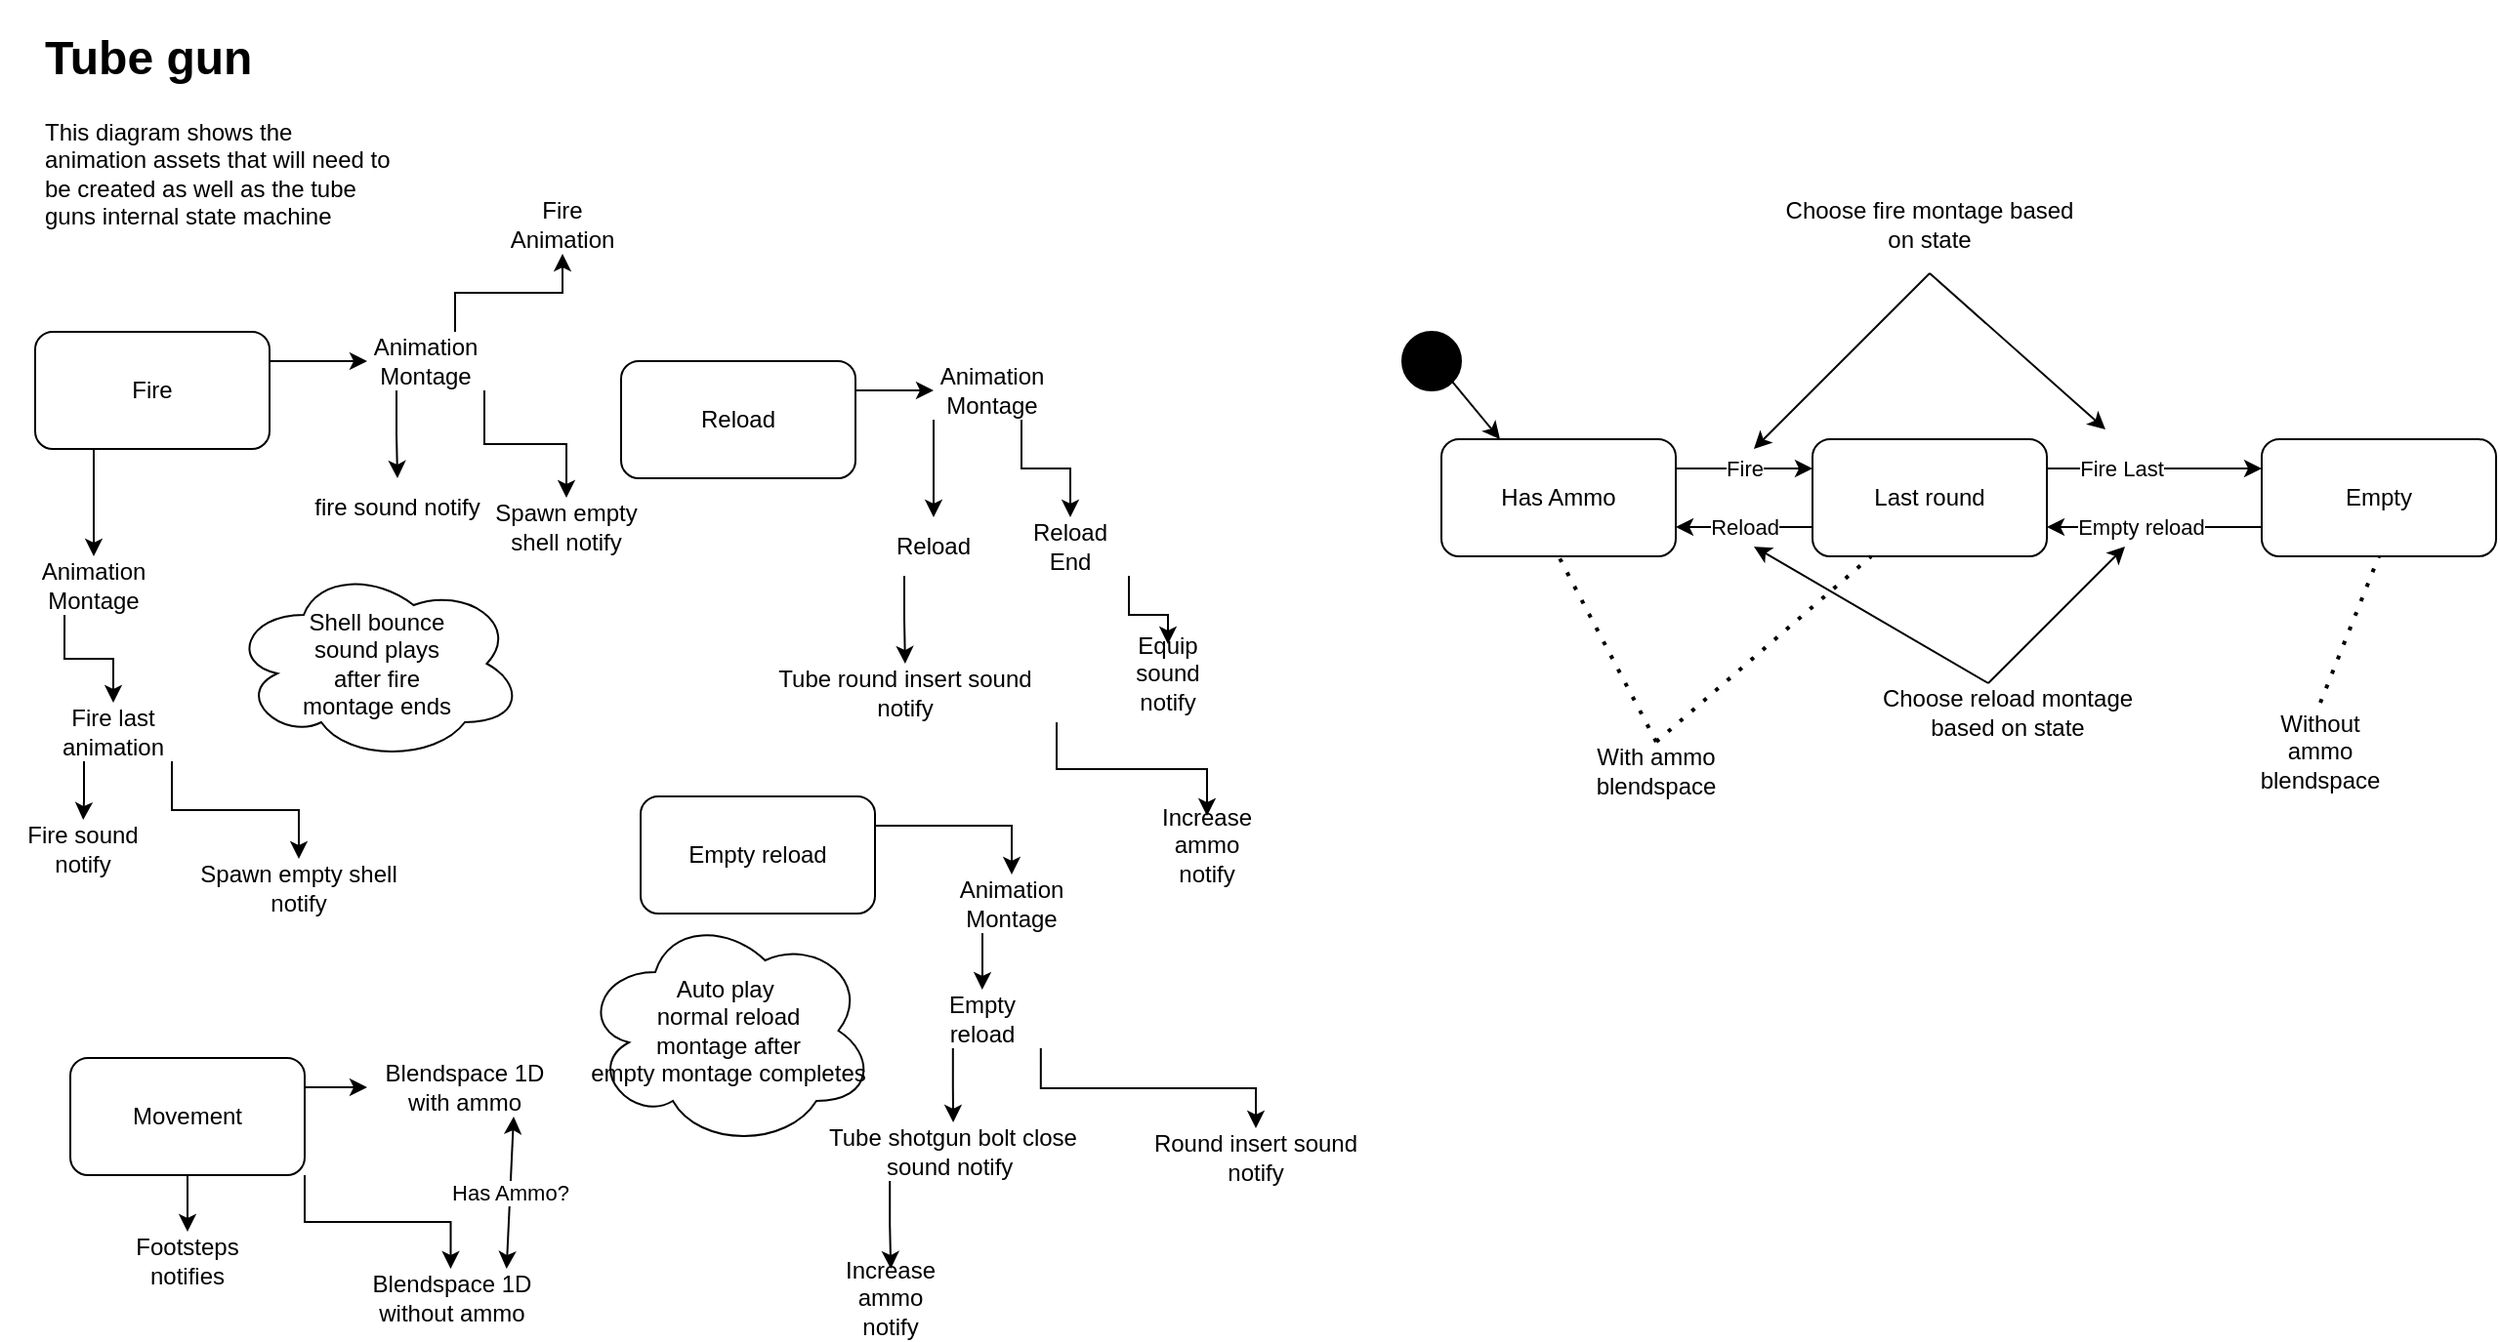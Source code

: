 <mxfile version="20.4.0" type="device"><diagram id="ZROpLfJ7MUWTpdQEd0pA" name="Page-1"><mxGraphModel dx="2031" dy="1141" grid="1" gridSize="10" guides="1" tooltips="1" connect="1" arrows="1" fold="1" page="1" pageScale="1" pageWidth="827" pageHeight="1169" math="0" shadow="0"><root><mxCell id="0"/><mxCell id="1" parent="0"/><mxCell id="Fxw2aBzcHhFggGc817k_-1" value="&lt;h1&gt;Tube gun&lt;/h1&gt;&lt;p&gt;This diagram shows the animation assets that will need to be created as well as the tube guns internal state machine&lt;/p&gt;" style="text;html=1;strokeColor=none;fillColor=none;spacing=5;spacingTop=-20;whiteSpace=wrap;overflow=hidden;rounded=0;" vertex="1" parent="1"><mxGeometry x="20" y="20" width="190" height="120" as="geometry"/></mxCell><mxCell id="Fxw2aBzcHhFggGc817k_-3" style="edgeStyle=orthogonalEdgeStyle;rounded=0;orthogonalLoop=1;jettySize=auto;html=1;exitX=1;exitY=0.25;exitDx=0;exitDy=0;" edge="1" parent="1" source="Fxw2aBzcHhFggGc817k_-2" target="Fxw2aBzcHhFggGc817k_-4"><mxGeometry relative="1" as="geometry"><mxPoint x="220" y="195" as="targetPoint"/></mxGeometry></mxCell><mxCell id="Fxw2aBzcHhFggGc817k_-45" style="edgeStyle=orthogonalEdgeStyle;rounded=0;orthogonalLoop=1;jettySize=auto;html=1;exitX=0.25;exitY=1;exitDx=0;exitDy=0;" edge="1" parent="1" source="Fxw2aBzcHhFggGc817k_-2" target="Fxw2aBzcHhFggGc817k_-46"><mxGeometry relative="1" as="geometry"><mxPoint x="50.034" y="310.0" as="targetPoint"/></mxGeometry></mxCell><mxCell id="Fxw2aBzcHhFggGc817k_-2" value="Fire" style="rounded=1;whiteSpace=wrap;html=1;" vertex="1" parent="1"><mxGeometry x="20" y="180" width="120" height="60" as="geometry"/></mxCell><mxCell id="Fxw2aBzcHhFggGc817k_-5" style="edgeStyle=orthogonalEdgeStyle;rounded=0;orthogonalLoop=1;jettySize=auto;html=1;exitX=0.25;exitY=1;exitDx=0;exitDy=0;" edge="1" parent="1" source="Fxw2aBzcHhFggGc817k_-4" target="Fxw2aBzcHhFggGc817k_-6"><mxGeometry relative="1" as="geometry"><mxPoint x="205" y="270" as="targetPoint"/></mxGeometry></mxCell><mxCell id="Fxw2aBzcHhFggGc817k_-47" style="edgeStyle=orthogonalEdgeStyle;rounded=0;orthogonalLoop=1;jettySize=auto;html=1;exitX=0.75;exitY=0;exitDx=0;exitDy=0;" edge="1" parent="1" source="Fxw2aBzcHhFggGc817k_-4" target="Fxw2aBzcHhFggGc817k_-48"><mxGeometry relative="1" as="geometry"><mxPoint x="260" y="150" as="targetPoint"/></mxGeometry></mxCell><mxCell id="Fxw2aBzcHhFggGc817k_-56" style="edgeStyle=orthogonalEdgeStyle;rounded=0;orthogonalLoop=1;jettySize=auto;html=1;exitX=1;exitY=1;exitDx=0;exitDy=0;" edge="1" parent="1" source="Fxw2aBzcHhFggGc817k_-4" target="Fxw2aBzcHhFggGc817k_-57"><mxGeometry relative="1" as="geometry"><mxPoint x="290" y="280" as="targetPoint"/></mxGeometry></mxCell><mxCell id="Fxw2aBzcHhFggGc817k_-4" value="Animation Montage" style="text;html=1;strokeColor=none;fillColor=none;align=center;verticalAlign=middle;whiteSpace=wrap;rounded=0;" vertex="1" parent="1"><mxGeometry x="190" y="180" width="60" height="30" as="geometry"/></mxCell><mxCell id="Fxw2aBzcHhFggGc817k_-6" value="fire sound notify" style="text;html=1;strokeColor=none;fillColor=none;align=center;verticalAlign=middle;whiteSpace=wrap;rounded=0;" vertex="1" parent="1"><mxGeometry x="158" y="255" width="95" height="30" as="geometry"/></mxCell><mxCell id="Fxw2aBzcHhFggGc817k_-8" style="edgeStyle=orthogonalEdgeStyle;rounded=0;orthogonalLoop=1;jettySize=auto;html=1;exitX=1;exitY=0.25;exitDx=0;exitDy=0;" edge="1" parent="1" source="Fxw2aBzcHhFggGc817k_-7" target="Fxw2aBzcHhFggGc817k_-9"><mxGeometry relative="1" as="geometry"><mxPoint x="210" y="567" as="targetPoint"/></mxGeometry></mxCell><mxCell id="Fxw2aBzcHhFggGc817k_-10" style="edgeStyle=orthogonalEdgeStyle;rounded=0;orthogonalLoop=1;jettySize=auto;html=1;exitX=0.5;exitY=1;exitDx=0;exitDy=0;" edge="1" parent="1" source="Fxw2aBzcHhFggGc817k_-7" target="Fxw2aBzcHhFggGc817k_-11"><mxGeometry relative="1" as="geometry"><mxPoint x="98" y="642" as="targetPoint"/></mxGeometry></mxCell><mxCell id="Fxw2aBzcHhFggGc817k_-40" style="edgeStyle=orthogonalEdgeStyle;rounded=0;orthogonalLoop=1;jettySize=auto;html=1;exitX=1;exitY=1;exitDx=0;exitDy=0;" edge="1" parent="1" source="Fxw2aBzcHhFggGc817k_-7" target="Fxw2aBzcHhFggGc817k_-42"><mxGeometry relative="1" as="geometry"><mxPoint x="190" y="611.69" as="targetPoint"/></mxGeometry></mxCell><mxCell id="Fxw2aBzcHhFggGc817k_-7" value="Movement" style="rounded=1;whiteSpace=wrap;html=1;" vertex="1" parent="1"><mxGeometry x="38" y="552" width="120" height="60" as="geometry"/></mxCell><mxCell id="Fxw2aBzcHhFggGc817k_-9" value="Blendspace 1D with ammo" style="text;html=1;strokeColor=none;fillColor=none;align=center;verticalAlign=middle;whiteSpace=wrap;rounded=0;" vertex="1" parent="1"><mxGeometry x="190" y="552" width="100" height="30" as="geometry"/></mxCell><mxCell id="Fxw2aBzcHhFggGc817k_-11" value="Footsteps notifies" style="text;html=1;strokeColor=none;fillColor=none;align=center;verticalAlign=middle;whiteSpace=wrap;rounded=0;" vertex="1" parent="1"><mxGeometry x="68" y="641" width="60" height="30" as="geometry"/></mxCell><mxCell id="Fxw2aBzcHhFggGc817k_-13" style="edgeStyle=orthogonalEdgeStyle;rounded=0;orthogonalLoop=1;jettySize=auto;html=1;exitX=1;exitY=0.25;exitDx=0;exitDy=0;" edge="1" parent="1" source="Fxw2aBzcHhFggGc817k_-12" target="Fxw2aBzcHhFggGc817k_-14"><mxGeometry relative="1" as="geometry"><mxPoint x="510" y="210" as="targetPoint"/></mxGeometry></mxCell><mxCell id="Fxw2aBzcHhFggGc817k_-12" value="Reload" style="rounded=1;whiteSpace=wrap;html=1;" vertex="1" parent="1"><mxGeometry x="320" y="195" width="120" height="60" as="geometry"/></mxCell><mxCell id="Fxw2aBzcHhFggGc817k_-19" style="edgeStyle=orthogonalEdgeStyle;rounded=0;orthogonalLoop=1;jettySize=auto;html=1;exitX=0;exitY=1;exitDx=0;exitDy=0;" edge="1" parent="1" source="Fxw2aBzcHhFggGc817k_-14" target="Fxw2aBzcHhFggGc817k_-20"><mxGeometry relative="1" as="geometry"><mxPoint x="480" y="290" as="targetPoint"/></mxGeometry></mxCell><mxCell id="Fxw2aBzcHhFggGc817k_-21" style="edgeStyle=orthogonalEdgeStyle;rounded=0;orthogonalLoop=1;jettySize=auto;html=1;exitX=0.75;exitY=1;exitDx=0;exitDy=0;" edge="1" parent="1" source="Fxw2aBzcHhFggGc817k_-14" target="Fxw2aBzcHhFggGc817k_-22"><mxGeometry relative="1" as="geometry"><mxPoint x="550" y="290" as="targetPoint"/></mxGeometry></mxCell><mxCell id="Fxw2aBzcHhFggGc817k_-14" value="Animation Montage" style="text;html=1;strokeColor=none;fillColor=none;align=center;verticalAlign=middle;whiteSpace=wrap;rounded=0;" vertex="1" parent="1"><mxGeometry x="480" y="195" width="60" height="30" as="geometry"/></mxCell><mxCell id="Fxw2aBzcHhFggGc817k_-28" style="edgeStyle=orthogonalEdgeStyle;rounded=0;orthogonalLoop=1;jettySize=auto;html=1;exitX=0.25;exitY=1;exitDx=0;exitDy=0;" edge="1" parent="1" source="Fxw2aBzcHhFggGc817k_-20" target="Fxw2aBzcHhFggGc817k_-29"><mxGeometry relative="1" as="geometry"><mxPoint x="464.905" y="330" as="targetPoint"/></mxGeometry></mxCell><mxCell id="Fxw2aBzcHhFggGc817k_-20" value="Reload" style="text;html=1;strokeColor=none;fillColor=none;align=center;verticalAlign=middle;whiteSpace=wrap;rounded=0;" vertex="1" parent="1"><mxGeometry x="450" y="275" width="60" height="30" as="geometry"/></mxCell><mxCell id="Fxw2aBzcHhFggGc817k_-30" style="edgeStyle=orthogonalEdgeStyle;rounded=0;orthogonalLoop=1;jettySize=auto;html=1;exitX=1;exitY=1;exitDx=0;exitDy=0;" edge="1" parent="1" source="Fxw2aBzcHhFggGc817k_-22" target="Fxw2aBzcHhFggGc817k_-31"><mxGeometry relative="1" as="geometry"><mxPoint x="580.143" y="330" as="targetPoint"/></mxGeometry></mxCell><mxCell id="Fxw2aBzcHhFggGc817k_-22" value="Reload End" style="text;html=1;strokeColor=none;fillColor=none;align=center;verticalAlign=middle;whiteSpace=wrap;rounded=0;" vertex="1" parent="1"><mxGeometry x="520" y="275" width="60" height="30" as="geometry"/></mxCell><mxCell id="Fxw2aBzcHhFggGc817k_-24" style="edgeStyle=orthogonalEdgeStyle;rounded=0;orthogonalLoop=1;jettySize=auto;html=1;exitX=1;exitY=0.25;exitDx=0;exitDy=0;" edge="1" parent="1" source="Fxw2aBzcHhFggGc817k_-23" target="Fxw2aBzcHhFggGc817k_-25"><mxGeometry relative="1" as="geometry"><mxPoint x="520" y="458" as="targetPoint"/><Array as="points"><mxPoint x="520" y="433"/></Array></mxGeometry></mxCell><mxCell id="Fxw2aBzcHhFggGc817k_-23" value="Empty reload" style="rounded=1;whiteSpace=wrap;html=1;" vertex="1" parent="1"><mxGeometry x="330" y="418" width="120" height="60" as="geometry"/></mxCell><mxCell id="Fxw2aBzcHhFggGc817k_-26" style="edgeStyle=orthogonalEdgeStyle;rounded=0;orthogonalLoop=1;jettySize=auto;html=1;exitX=0.25;exitY=1;exitDx=0;exitDy=0;" edge="1" parent="1" source="Fxw2aBzcHhFggGc817k_-25" target="Fxw2aBzcHhFggGc817k_-27"><mxGeometry relative="1" as="geometry"><mxPoint x="504.905" y="518" as="targetPoint"/></mxGeometry></mxCell><mxCell id="Fxw2aBzcHhFggGc817k_-25" value="Animation Montage" style="text;html=1;strokeColor=none;fillColor=none;align=center;verticalAlign=middle;whiteSpace=wrap;rounded=0;" vertex="1" parent="1"><mxGeometry x="490" y="458.0" width="60" height="30" as="geometry"/></mxCell><mxCell id="Fxw2aBzcHhFggGc817k_-32" style="edgeStyle=orthogonalEdgeStyle;rounded=0;orthogonalLoop=1;jettySize=auto;html=1;exitX=0.25;exitY=1;exitDx=0;exitDy=0;" edge="1" parent="1" source="Fxw2aBzcHhFggGc817k_-27" target="Fxw2aBzcHhFggGc817k_-33"><mxGeometry relative="1" as="geometry"><mxPoint x="490.143" y="590" as="targetPoint"/></mxGeometry></mxCell><mxCell id="Fxw2aBzcHhFggGc817k_-38" style="edgeStyle=orthogonalEdgeStyle;rounded=0;orthogonalLoop=1;jettySize=auto;html=1;exitX=1;exitY=1;exitDx=0;exitDy=0;" edge="1" parent="1" source="Fxw2aBzcHhFggGc817k_-27" target="Fxw2aBzcHhFggGc817k_-39"><mxGeometry relative="1" as="geometry"><mxPoint x="610" y="600" as="targetPoint"/></mxGeometry></mxCell><mxCell id="Fxw2aBzcHhFggGc817k_-27" value="Empty reload" style="text;html=1;strokeColor=none;fillColor=none;align=center;verticalAlign=middle;whiteSpace=wrap;rounded=0;" vertex="1" parent="1"><mxGeometry x="474.905" y="517" width="60" height="30" as="geometry"/></mxCell><mxCell id="Fxw2aBzcHhFggGc817k_-34" style="edgeStyle=orthogonalEdgeStyle;rounded=0;orthogonalLoop=1;jettySize=auto;html=1;exitX=1;exitY=1;exitDx=0;exitDy=0;" edge="1" parent="1" source="Fxw2aBzcHhFggGc817k_-29" target="Fxw2aBzcHhFggGc817k_-35"><mxGeometry relative="1" as="geometry"><mxPoint x="560" y="410" as="targetPoint"/></mxGeometry></mxCell><mxCell id="Fxw2aBzcHhFggGc817k_-29" value="Tube round insert sound notify" style="text;html=1;strokeColor=none;fillColor=none;align=center;verticalAlign=middle;whiteSpace=wrap;rounded=0;" vertex="1" parent="1"><mxGeometry x="387.9" y="350" width="155.1" height="30" as="geometry"/></mxCell><mxCell id="Fxw2aBzcHhFggGc817k_-31" value="Equip sound notify" style="text;html=1;strokeColor=none;fillColor=none;align=center;verticalAlign=middle;whiteSpace=wrap;rounded=0;" vertex="1" parent="1"><mxGeometry x="570.003" y="340" width="60" height="30" as="geometry"/></mxCell><mxCell id="Fxw2aBzcHhFggGc817k_-36" style="edgeStyle=orthogonalEdgeStyle;rounded=0;orthogonalLoop=1;jettySize=auto;html=1;exitX=0.25;exitY=1;exitDx=0;exitDy=0;" edge="1" parent="1" source="Fxw2aBzcHhFggGc817k_-33" target="Fxw2aBzcHhFggGc817k_-37"><mxGeometry relative="1" as="geometry"><mxPoint x="457.762" y="640" as="targetPoint"/></mxGeometry></mxCell><mxCell id="Fxw2aBzcHhFggGc817k_-33" value="Tube shotgun bolt close sound notify&amp;nbsp;" style="text;html=1;strokeColor=none;fillColor=none;align=center;verticalAlign=middle;whiteSpace=wrap;rounded=0;" vertex="1" parent="1"><mxGeometry x="425.14" y="585" width="129.86" height="30" as="geometry"/></mxCell><mxCell id="Fxw2aBzcHhFggGc817k_-35" value="Increase ammo notify" style="text;html=1;strokeColor=none;fillColor=none;align=center;verticalAlign=middle;whiteSpace=wrap;rounded=0;" vertex="1" parent="1"><mxGeometry x="590" y="428" width="60" height="30" as="geometry"/></mxCell><mxCell id="Fxw2aBzcHhFggGc817k_-37" value="Increase ammo notify" style="text;html=1;strokeColor=none;fillColor=none;align=center;verticalAlign=middle;whiteSpace=wrap;rounded=0;" vertex="1" parent="1"><mxGeometry x="428.142" y="660" width="60" height="30" as="geometry"/></mxCell><mxCell id="Fxw2aBzcHhFggGc817k_-39" value="Round insert sound notify" style="text;html=1;strokeColor=none;fillColor=none;align=center;verticalAlign=middle;whiteSpace=wrap;rounded=0;" vertex="1" parent="1"><mxGeometry x="580" y="588" width="130" height="30" as="geometry"/></mxCell><mxCell id="Fxw2aBzcHhFggGc817k_-42" value="Blendspace 1D without ammo" style="text;html=1;strokeColor=none;fillColor=none;align=center;verticalAlign=middle;whiteSpace=wrap;rounded=0;" vertex="1" parent="1"><mxGeometry x="175.5" y="660" width="114.5" height="30" as="geometry"/></mxCell><mxCell id="Fxw2aBzcHhFggGc817k_-43" value="Has Ammo?" style="endArrow=classic;startArrow=classic;html=1;rounded=0;entryX=0.75;entryY=1;entryDx=0;entryDy=0;exitX=0.75;exitY=0;exitDx=0;exitDy=0;" edge="1" parent="1" source="Fxw2aBzcHhFggGc817k_-42" target="Fxw2aBzcHhFggGc817k_-9"><mxGeometry width="50" height="50" relative="1" as="geometry"><mxPoint x="340" y="642" as="sourcePoint"/><mxPoint x="390" y="592" as="targetPoint"/></mxGeometry></mxCell><mxCell id="Fxw2aBzcHhFggGc817k_-49" style="edgeStyle=orthogonalEdgeStyle;rounded=0;orthogonalLoop=1;jettySize=auto;html=1;exitX=0.25;exitY=1;exitDx=0;exitDy=0;" edge="1" parent="1" source="Fxw2aBzcHhFggGc817k_-46" target="Fxw2aBzcHhFggGc817k_-50"><mxGeometry relative="1" as="geometry"><mxPoint x="80" y="390.0" as="targetPoint"/></mxGeometry></mxCell><mxCell id="Fxw2aBzcHhFggGc817k_-46" value="Animation Montage" style="text;html=1;strokeColor=none;fillColor=none;align=center;verticalAlign=middle;whiteSpace=wrap;rounded=0;" vertex="1" parent="1"><mxGeometry x="20.034" y="295.0" width="60" height="30" as="geometry"/></mxCell><mxCell id="Fxw2aBzcHhFggGc817k_-48" value="Fire Animation" style="text;html=1;strokeColor=none;fillColor=none;align=center;verticalAlign=middle;whiteSpace=wrap;rounded=0;" vertex="1" parent="1"><mxGeometry x="260" y="110" width="60" height="30" as="geometry"/></mxCell><mxCell id="Fxw2aBzcHhFggGc817k_-51" style="edgeStyle=orthogonalEdgeStyle;rounded=0;orthogonalLoop=1;jettySize=auto;html=1;exitX=0.25;exitY=1;exitDx=0;exitDy=0;" edge="1" parent="1" source="Fxw2aBzcHhFggGc817k_-50" target="Fxw2aBzcHhFggGc817k_-52"><mxGeometry relative="1" as="geometry"><mxPoint x="45.207" y="440.0" as="targetPoint"/></mxGeometry></mxCell><mxCell id="Fxw2aBzcHhFggGc817k_-54" style="edgeStyle=orthogonalEdgeStyle;rounded=0;orthogonalLoop=1;jettySize=auto;html=1;exitX=1;exitY=1;exitDx=0;exitDy=0;" edge="1" parent="1" source="Fxw2aBzcHhFggGc817k_-50" target="Fxw2aBzcHhFggGc817k_-55"><mxGeometry relative="1" as="geometry"><mxPoint x="140" y="440.0" as="targetPoint"/></mxGeometry></mxCell><mxCell id="Fxw2aBzcHhFggGc817k_-50" value="Fire last animation" style="text;html=1;strokeColor=none;fillColor=none;align=center;verticalAlign=middle;whiteSpace=wrap;rounded=0;" vertex="1" parent="1"><mxGeometry x="30" y="370.0" width="60" height="30" as="geometry"/></mxCell><mxCell id="Fxw2aBzcHhFggGc817k_-52" value="Fire sound notify" style="text;html=1;strokeColor=none;fillColor=none;align=center;verticalAlign=middle;whiteSpace=wrap;rounded=0;" vertex="1" parent="1"><mxGeometry x="2.21" y="430" width="84.79" height="30" as="geometry"/></mxCell><mxCell id="Fxw2aBzcHhFggGc817k_-53" value="Shell bounce&lt;br&gt;sound plays&lt;br&gt;after fire &lt;br&gt;montage ends" style="ellipse;shape=cloud;whiteSpace=wrap;html=1;" vertex="1" parent="1"><mxGeometry x="120" y="300" width="150" height="100" as="geometry"/></mxCell><mxCell id="Fxw2aBzcHhFggGc817k_-55" value="Spawn empty shell notify" style="text;html=1;strokeColor=none;fillColor=none;align=center;verticalAlign=middle;whiteSpace=wrap;rounded=0;" vertex="1" parent="1"><mxGeometry x="100" y="450" width="110" height="30" as="geometry"/></mxCell><mxCell id="Fxw2aBzcHhFggGc817k_-57" value="Spawn empty shell notify" style="text;html=1;strokeColor=none;fillColor=none;align=center;verticalAlign=middle;whiteSpace=wrap;rounded=0;" vertex="1" parent="1"><mxGeometry x="247" y="265" width="90" height="30" as="geometry"/></mxCell><mxCell id="Fxw2aBzcHhFggGc817k_-58" value="" style="ellipse;fillColor=strokeColor;" vertex="1" parent="1"><mxGeometry x="720" y="180" width="30" height="30" as="geometry"/></mxCell><mxCell id="Fxw2aBzcHhFggGc817k_-65" value="Fire" style="edgeStyle=orthogonalEdgeStyle;rounded=0;orthogonalLoop=1;jettySize=auto;html=1;exitX=1;exitY=0.25;exitDx=0;exitDy=0;entryX=0;entryY=0.25;entryDx=0;entryDy=0;" edge="1" parent="1" source="Fxw2aBzcHhFggGc817k_-59" target="Fxw2aBzcHhFggGc817k_-62"><mxGeometry relative="1" as="geometry"/></mxCell><mxCell id="Fxw2aBzcHhFggGc817k_-59" value="Has Ammo" style="rounded=1;whiteSpace=wrap;html=1;" vertex="1" parent="1"><mxGeometry x="740" y="235" width="120" height="60" as="geometry"/></mxCell><mxCell id="Fxw2aBzcHhFggGc817k_-61" value="" style="endArrow=classic;html=1;rounded=0;exitX=1;exitY=1;exitDx=0;exitDy=0;entryX=0.25;entryY=0;entryDx=0;entryDy=0;" edge="1" parent="1" source="Fxw2aBzcHhFggGc817k_-58" target="Fxw2aBzcHhFggGc817k_-59"><mxGeometry width="50" height="50" relative="1" as="geometry"><mxPoint x="780" y="260" as="sourcePoint"/><mxPoint x="670" y="250" as="targetPoint"/></mxGeometry></mxCell><mxCell id="Fxw2aBzcHhFggGc817k_-67" value="Reload" style="edgeStyle=orthogonalEdgeStyle;rounded=0;orthogonalLoop=1;jettySize=auto;html=1;exitX=0;exitY=0.75;exitDx=0;exitDy=0;entryX=1;entryY=0.75;entryDx=0;entryDy=0;" edge="1" parent="1" source="Fxw2aBzcHhFggGc817k_-62" target="Fxw2aBzcHhFggGc817k_-59"><mxGeometry relative="1" as="geometry"/></mxCell><mxCell id="Fxw2aBzcHhFggGc817k_-62" value="Last round" style="rounded=1;whiteSpace=wrap;html=1;" vertex="1" parent="1"><mxGeometry x="930" y="235" width="120" height="60" as="geometry"/></mxCell><mxCell id="Fxw2aBzcHhFggGc817k_-66" style="edgeStyle=orthogonalEdgeStyle;rounded=0;orthogonalLoop=1;jettySize=auto;html=1;exitX=0;exitY=0.75;exitDx=0;exitDy=0;entryX=1;entryY=0.75;entryDx=0;entryDy=0;" edge="1" parent="1" source="Fxw2aBzcHhFggGc817k_-63" target="Fxw2aBzcHhFggGc817k_-62"><mxGeometry relative="1" as="geometry"/></mxCell><mxCell id="Fxw2aBzcHhFggGc817k_-69" value="Empty reload" style="edgeLabel;html=1;align=center;verticalAlign=middle;resizable=0;points=[];" vertex="1" connectable="0" parent="Fxw2aBzcHhFggGc817k_-66"><mxGeometry x="0.132" relative="1" as="geometry"><mxPoint as="offset"/></mxGeometry></mxCell><mxCell id="Fxw2aBzcHhFggGc817k_-63" value="Empty" style="rounded=1;whiteSpace=wrap;html=1;" vertex="1" parent="1"><mxGeometry x="1160" y="235" width="120" height="60" as="geometry"/></mxCell><mxCell id="Fxw2aBzcHhFggGc817k_-64" value="" style="endArrow=classic;html=1;rounded=0;exitX=1;exitY=0.25;exitDx=0;exitDy=0;entryX=0;entryY=0.25;entryDx=0;entryDy=0;" edge="1" parent="1" source="Fxw2aBzcHhFggGc817k_-62" target="Fxw2aBzcHhFggGc817k_-63"><mxGeometry width="50" height="50" relative="1" as="geometry"><mxPoint x="1040" y="260" as="sourcePoint"/><mxPoint x="1090" y="210" as="targetPoint"/></mxGeometry></mxCell><mxCell id="Fxw2aBzcHhFggGc817k_-68" value="Fire Last" style="edgeLabel;html=1;align=center;verticalAlign=middle;resizable=0;points=[];" vertex="1" connectable="0" parent="Fxw2aBzcHhFggGc817k_-64"><mxGeometry x="-0.316" relative="1" as="geometry"><mxPoint as="offset"/></mxGeometry></mxCell><mxCell id="Fxw2aBzcHhFggGc817k_-70" value="" style="endArrow=classic;html=1;rounded=0;" edge="1" parent="1"><mxGeometry width="50" height="50" relative="1" as="geometry"><mxPoint x="990" y="150" as="sourcePoint"/><mxPoint x="900" y="240" as="targetPoint"/></mxGeometry></mxCell><mxCell id="Fxw2aBzcHhFggGc817k_-71" value="" style="endArrow=classic;html=1;rounded=0;" edge="1" parent="1"><mxGeometry width="50" height="50" relative="1" as="geometry"><mxPoint x="990" y="150" as="sourcePoint"/><mxPoint x="1080" y="230" as="targetPoint"/></mxGeometry></mxCell><mxCell id="Fxw2aBzcHhFggGc817k_-72" value="Choose fire montage based on state" style="text;html=1;strokeColor=none;fillColor=none;align=center;verticalAlign=middle;whiteSpace=wrap;rounded=0;" vertex="1" parent="1"><mxGeometry x="910" y="110" width="160" height="30" as="geometry"/></mxCell><mxCell id="Fxw2aBzcHhFggGc817k_-73" value="" style="endArrow=classic;html=1;rounded=0;" edge="1" parent="1"><mxGeometry width="50" height="50" relative="1" as="geometry"><mxPoint x="1020" y="360" as="sourcePoint"/><mxPoint x="1090" y="290" as="targetPoint"/></mxGeometry></mxCell><mxCell id="Fxw2aBzcHhFggGc817k_-74" value="" style="endArrow=classic;html=1;rounded=0;" edge="1" parent="1"><mxGeometry width="50" height="50" relative="1" as="geometry"><mxPoint x="1020" y="360" as="sourcePoint"/><mxPoint x="900" y="290" as="targetPoint"/></mxGeometry></mxCell><mxCell id="Fxw2aBzcHhFggGc817k_-76" value="Choose reload montage based on state" style="text;html=1;strokeColor=none;fillColor=none;align=center;verticalAlign=middle;whiteSpace=wrap;rounded=0;" vertex="1" parent="1"><mxGeometry x="950" y="360" width="160" height="30" as="geometry"/></mxCell><mxCell id="Fxw2aBzcHhFggGc817k_-77" value="" style="endArrow=none;dashed=1;html=1;dashPattern=1 3;strokeWidth=2;rounded=0;entryX=0.5;entryY=1;entryDx=0;entryDy=0;" edge="1" parent="1" target="Fxw2aBzcHhFggGc817k_-59"><mxGeometry width="50" height="50" relative="1" as="geometry"><mxPoint x="850" y="390" as="sourcePoint"/><mxPoint x="660" y="380" as="targetPoint"/></mxGeometry></mxCell><mxCell id="Fxw2aBzcHhFggGc817k_-78" value="" style="endArrow=none;dashed=1;html=1;dashPattern=1 3;strokeWidth=2;rounded=0;entryX=0.25;entryY=1;entryDx=0;entryDy=0;" edge="1" parent="1" target="Fxw2aBzcHhFggGc817k_-62"><mxGeometry width="50" height="50" relative="1" as="geometry"><mxPoint x="850" y="390" as="sourcePoint"/><mxPoint x="810" y="305.0" as="targetPoint"/></mxGeometry></mxCell><mxCell id="Fxw2aBzcHhFggGc817k_-79" value="With ammo blendspace" style="text;html=1;strokeColor=none;fillColor=none;align=center;verticalAlign=middle;whiteSpace=wrap;rounded=0;" vertex="1" parent="1"><mxGeometry x="820" y="390" width="60" height="30" as="geometry"/></mxCell><mxCell id="Fxw2aBzcHhFggGc817k_-80" value="" style="endArrow=none;dashed=1;html=1;dashPattern=1 3;strokeWidth=2;rounded=0;entryX=0.5;entryY=1;entryDx=0;entryDy=0;" edge="1" parent="1" target="Fxw2aBzcHhFggGc817k_-63"><mxGeometry width="50" height="50" relative="1" as="geometry"><mxPoint x="1190" y="370" as="sourcePoint"/><mxPoint x="1200" y="330" as="targetPoint"/></mxGeometry></mxCell><mxCell id="Fxw2aBzcHhFggGc817k_-81" value="Without ammo blendspace" style="text;html=1;strokeColor=none;fillColor=none;align=center;verticalAlign=middle;whiteSpace=wrap;rounded=0;" vertex="1" parent="1"><mxGeometry x="1160" y="380" width="60" height="30" as="geometry"/></mxCell><mxCell id="Fxw2aBzcHhFggGc817k_-83" value="Auto play&amp;nbsp;&lt;br&gt;normal reload&lt;br&gt;montage after&lt;br&gt;empty montage completes" style="ellipse;shape=cloud;whiteSpace=wrap;html=1;" vertex="1" parent="1"><mxGeometry x="300" y="478" width="150" height="120" as="geometry"/></mxCell></root></mxGraphModel></diagram></mxfile>
